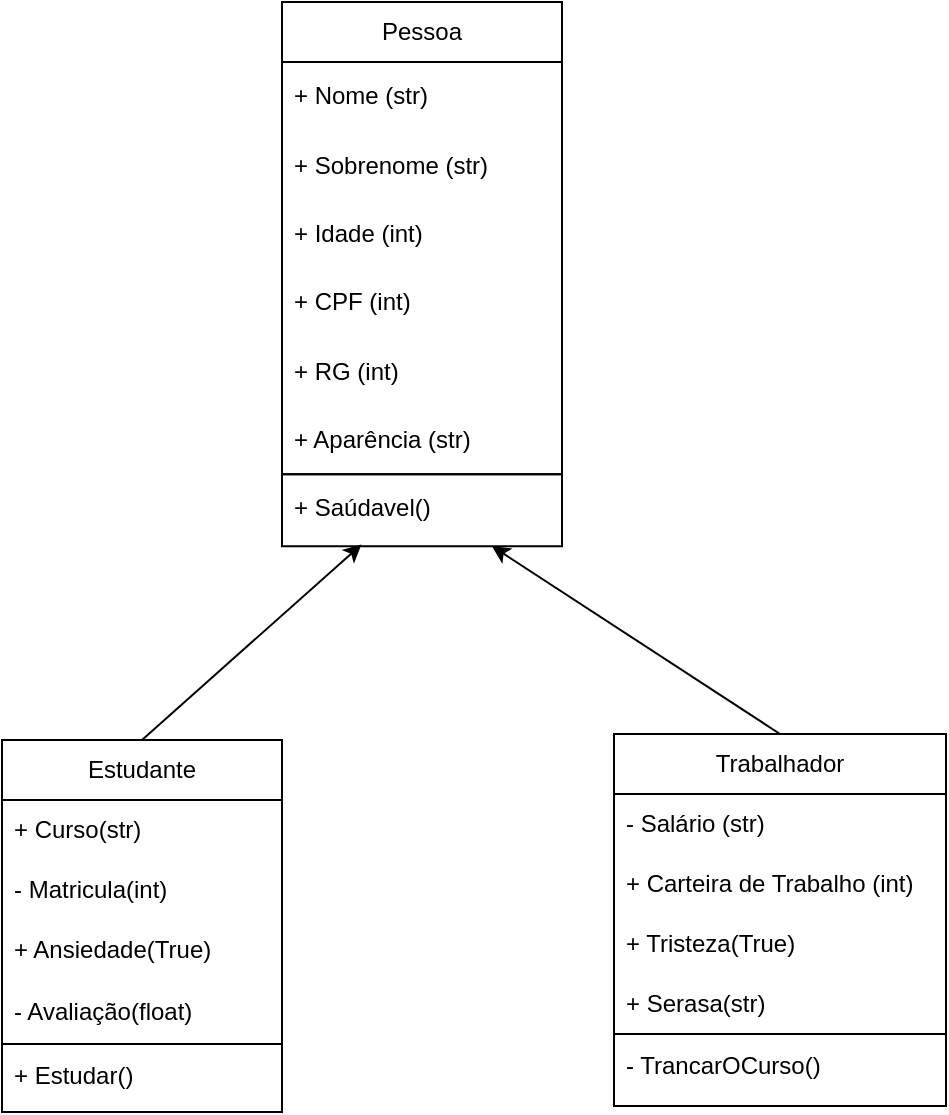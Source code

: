<mxfile version="24.6.4" type="onedrive">
  <diagram id="C5RBs43oDa-KdzZeNtuy" name="Page-1">
    <mxGraphModel grid="0" page="1" gridSize="10" guides="1" tooltips="1" connect="1" arrows="1" fold="1" pageScale="1" pageWidth="827" pageHeight="1169" background="none" math="0" shadow="0">
      <root>
        <mxCell id="WIyWlLk6GJQsqaUBKTNV-0" />
        <mxCell id="WIyWlLk6GJQsqaUBKTNV-1" parent="WIyWlLk6GJQsqaUBKTNV-0" />
        <mxCell id="pB6Fu0LWAutPY-spz3Rb-16" value="" style="endArrow=classic;html=1;rounded=0;exitX=0.5;exitY=0;exitDx=0;exitDy=0;entryX=0.75;entryY=1;entryDx=0;entryDy=0;" edge="1" parent="WIyWlLk6GJQsqaUBKTNV-1" source="pB6Fu0LWAutPY-spz3Rb-0" target="pB6Fu0LWAutPY-spz3Rb-27">
          <mxGeometry width="50" height="50" relative="1" as="geometry">
            <mxPoint x="268.64" y="279" as="sourcePoint" />
            <mxPoint x="363" y="240" as="targetPoint" />
          </mxGeometry>
        </mxCell>
        <mxCell id="pB6Fu0LWAutPY-spz3Rb-17" value="" style="endArrow=classic;html=1;rounded=0;exitX=0.5;exitY=0;exitDx=0;exitDy=0;entryX=0.284;entryY=0.977;entryDx=0;entryDy=0;entryPerimeter=0;" edge="1" parent="WIyWlLk6GJQsqaUBKTNV-1" source="pB6Fu0LWAutPY-spz3Rb-4" target="pB6Fu0LWAutPY-spz3Rb-27">
          <mxGeometry width="50" height="50" relative="1" as="geometry">
            <mxPoint x="24" y="273.3" as="sourcePoint" />
            <mxPoint x="187" y="245" as="targetPoint" />
          </mxGeometry>
        </mxCell>
        <mxCell id="pB6Fu0LWAutPY-spz3Rb-38" value="" style="group" connectable="0" vertex="1" parent="WIyWlLk6GJQsqaUBKTNV-1">
          <mxGeometry x="212" y="11" width="144" height="272.07" as="geometry" />
        </mxCell>
        <mxCell id="pB6Fu0LWAutPY-spz3Rb-19" value="" style="group" connectable="0" vertex="1" parent="pB6Fu0LWAutPY-spz3Rb-38">
          <mxGeometry width="144" height="207.22" as="geometry" />
        </mxCell>
        <mxCell id="pB6Fu0LWAutPY-spz3Rb-12" value="Pessoa" style="swimlane;fontStyle=0;childLayout=stackLayout;horizontal=1;startSize=30;horizontalStack=0;resizeParent=1;resizeParentMax=0;resizeLast=0;collapsible=1;marginBottom=0;whiteSpace=wrap;html=1;" vertex="1" parent="pB6Fu0LWAutPY-spz3Rb-19">
          <mxGeometry width="140" height="236.075" as="geometry" />
        </mxCell>
        <mxCell id="pB6Fu0LWAutPY-spz3Rb-13" value="+ Nome (str)" style="text;strokeColor=none;fillColor=none;align=left;verticalAlign=middle;spacingLeft=4;spacingRight=4;overflow=hidden;points=[[0,0.5],[1,0.5]];portConstraint=eastwest;rotatable=0;whiteSpace=wrap;html=1;" vertex="1" parent="pB6Fu0LWAutPY-spz3Rb-12">
          <mxGeometry y="30" width="140" height="34.346" as="geometry" />
        </mxCell>
        <mxCell id="pB6Fu0LWAutPY-spz3Rb-14" value="+ Sobrenome (str)" style="text;strokeColor=none;fillColor=none;align=left;verticalAlign=middle;spacingLeft=4;spacingRight=4;overflow=hidden;points=[[0,0.5],[1,0.5]];portConstraint=eastwest;rotatable=0;whiteSpace=wrap;html=1;" vertex="1" parent="pB6Fu0LWAutPY-spz3Rb-12">
          <mxGeometry y="64.346" width="140" height="34.346" as="geometry" />
        </mxCell>
        <mxCell id="pB6Fu0LWAutPY-spz3Rb-15" value="+ Idade (int)" style="text;strokeColor=none;fillColor=none;align=left;verticalAlign=middle;spacingLeft=4;spacingRight=4;overflow=hidden;points=[[0,0.5],[1,0.5]];portConstraint=eastwest;rotatable=0;whiteSpace=wrap;html=1;" vertex="1" parent="pB6Fu0LWAutPY-spz3Rb-12">
          <mxGeometry y="98.692" width="140" height="34.346" as="geometry" />
        </mxCell>
        <mxCell id="pB6Fu0LWAutPY-spz3Rb-20" value="+ CPF (int)" style="text;strokeColor=none;fillColor=none;align=left;verticalAlign=middle;spacingLeft=4;spacingRight=4;overflow=hidden;points=[[0,0.5],[1,0.5]];portConstraint=eastwest;rotatable=0;whiteSpace=wrap;html=1;" vertex="1" parent="pB6Fu0LWAutPY-spz3Rb-12">
          <mxGeometry y="133.037" width="140" height="34.346" as="geometry" />
        </mxCell>
        <mxCell id="pB6Fu0LWAutPY-spz3Rb-25" value="+ RG (int)" style="text;strokeColor=none;fillColor=none;align=left;verticalAlign=middle;spacingLeft=4;spacingRight=4;overflow=hidden;points=[[0,0.5],[1,0.5]];portConstraint=eastwest;rotatable=0;whiteSpace=wrap;html=1;" vertex="1" parent="pB6Fu0LWAutPY-spz3Rb-12">
          <mxGeometry y="167.383" width="140" height="34.346" as="geometry" />
        </mxCell>
        <mxCell id="pB6Fu0LWAutPY-spz3Rb-37" value="+ Aparência (str)" style="text;strokeColor=none;fillColor=none;align=left;verticalAlign=middle;spacingLeft=4;spacingRight=4;overflow=hidden;points=[[0,0.5],[1,0.5]];portConstraint=eastwest;rotatable=0;whiteSpace=wrap;html=1;" vertex="1" parent="pB6Fu0LWAutPY-spz3Rb-12">
          <mxGeometry y="201.729" width="140" height="34.346" as="geometry" />
        </mxCell>
        <mxCell id="pB6Fu0LWAutPY-spz3Rb-27" value="" style="swimlane;startSize=0;" vertex="1" parent="pB6Fu0LWAutPY-spz3Rb-38">
          <mxGeometry y="236.07" width="140" height="36" as="geometry" />
        </mxCell>
        <mxCell id="pB6Fu0LWAutPY-spz3Rb-29" value="+ Saúdavel()" style="text;strokeColor=none;fillColor=none;align=left;verticalAlign=middle;spacingLeft=4;spacingRight=4;overflow=hidden;points=[[0,0.5],[1,0.5]];portConstraint=eastwest;rotatable=0;whiteSpace=wrap;html=1;" vertex="1" parent="pB6Fu0LWAutPY-spz3Rb-27">
          <mxGeometry y="-1" width="140" height="35.35" as="geometry" />
        </mxCell>
        <mxCell id="pB6Fu0LWAutPY-spz3Rb-42" value="" style="group" connectable="0" vertex="1" parent="WIyWlLk6GJQsqaUBKTNV-1">
          <mxGeometry x="72" y="380" width="140" height="186" as="geometry" />
        </mxCell>
        <mxCell id="pB6Fu0LWAutPY-spz3Rb-4" value="Estudante" style="swimlane;fontStyle=0;childLayout=stackLayout;horizontal=1;startSize=30;horizontalStack=0;resizeParent=1;resizeParentMax=0;resizeLast=0;collapsible=1;marginBottom=0;whiteSpace=wrap;html=1;container=0;" vertex="1" parent="pB6Fu0LWAutPY-spz3Rb-42">
          <mxGeometry width="140" height="152" as="geometry" />
        </mxCell>
        <mxCell id="pB6Fu0LWAutPY-spz3Rb-6" value="+ Curso(str)" style="text;strokeColor=none;fillColor=none;align=left;verticalAlign=middle;spacingLeft=4;spacingRight=4;overflow=hidden;points=[[0,0.5],[1,0.5]];portConstraint=eastwest;rotatable=0;whiteSpace=wrap;html=1;" vertex="1" parent="pB6Fu0LWAutPY-spz3Rb-4">
          <mxGeometry y="30" width="140" height="30" as="geometry" />
        </mxCell>
        <mxCell id="pB6Fu0LWAutPY-spz3Rb-5" value="- Matricula(int)" style="text;strokeColor=none;fillColor=none;align=left;verticalAlign=middle;spacingLeft=4;spacingRight=4;overflow=hidden;points=[[0,0.5],[1,0.5]];portConstraint=eastwest;rotatable=0;whiteSpace=wrap;html=1;" vertex="1" parent="pB6Fu0LWAutPY-spz3Rb-4">
          <mxGeometry y="60" width="140" height="30" as="geometry" />
        </mxCell>
        <mxCell id="pB6Fu0LWAutPY-spz3Rb-40" value="+ Ansiedade(True)" style="text;strokeColor=none;fillColor=none;align=left;verticalAlign=middle;spacingLeft=4;spacingRight=4;overflow=hidden;points=[[0,0.5],[1,0.5]];portConstraint=eastwest;rotatable=0;whiteSpace=wrap;html=1;" vertex="1" parent="pB6Fu0LWAutPY-spz3Rb-4">
          <mxGeometry y="90" width="140" height="30" as="geometry" />
        </mxCell>
        <mxCell id="pB6Fu0LWAutPY-spz3Rb-7" value="- Avaliação(float)" style="text;strokeColor=none;fillColor=none;align=left;verticalAlign=middle;spacingLeft=4;spacingRight=4;overflow=hidden;points=[[0,0.5],[1,0.5]];portConstraint=eastwest;rotatable=0;whiteSpace=wrap;html=1;" vertex="1" parent="pB6Fu0LWAutPY-spz3Rb-4">
          <mxGeometry y="120" width="140" height="32" as="geometry" />
        </mxCell>
        <mxCell id="pB6Fu0LWAutPY-spz3Rb-30" value="" style="swimlane;startSize=0;" vertex="1" parent="pB6Fu0LWAutPY-spz3Rb-42">
          <mxGeometry y="152" width="140" height="34" as="geometry" />
        </mxCell>
        <mxCell id="pB6Fu0LWAutPY-spz3Rb-32" value="+ Estudar()" style="text;strokeColor=none;fillColor=none;align=left;verticalAlign=middle;spacingLeft=4;spacingRight=4;overflow=hidden;points=[[0,0.5],[1,0.5]];portConstraint=eastwest;rotatable=0;whiteSpace=wrap;html=1;" vertex="1" parent="pB6Fu0LWAutPY-spz3Rb-30">
          <mxGeometry width="140" height="32" as="geometry" />
        </mxCell>
        <mxCell id="pB6Fu0LWAutPY-spz3Rb-44" value="" style="group" connectable="0" vertex="1" parent="WIyWlLk6GJQsqaUBKTNV-1">
          <mxGeometry x="378" y="377" width="166" height="186" as="geometry" />
        </mxCell>
        <mxCell id="pB6Fu0LWAutPY-spz3Rb-0" value="Trabalhador" style="swimlane;fontStyle=0;childLayout=stackLayout;horizontal=1;startSize=30;horizontalStack=0;resizeParent=1;resizeParentMax=0;resizeLast=0;collapsible=1;marginBottom=0;whiteSpace=wrap;html=1;" vertex="1" parent="pB6Fu0LWAutPY-spz3Rb-44">
          <mxGeometry width="166" height="150" as="geometry" />
        </mxCell>
        <mxCell id="pB6Fu0LWAutPY-spz3Rb-1" value="- Salário (str)" style="text;strokeColor=none;fillColor=none;align=left;verticalAlign=middle;spacingLeft=4;spacingRight=4;overflow=hidden;points=[[0,0.5],[1,0.5]];portConstraint=eastwest;rotatable=0;whiteSpace=wrap;html=1;" vertex="1" parent="pB6Fu0LWAutPY-spz3Rb-0">
          <mxGeometry y="30" width="166" height="30" as="geometry" />
        </mxCell>
        <mxCell id="pB6Fu0LWAutPY-spz3Rb-2" value="+ Carteira de Trabalho (int)" style="text;strokeColor=none;fillColor=none;align=left;verticalAlign=middle;spacingLeft=4;spacingRight=4;overflow=hidden;points=[[0,0.5],[1,0.5]];portConstraint=eastwest;rotatable=0;whiteSpace=wrap;html=1;" vertex="1" parent="pB6Fu0LWAutPY-spz3Rb-0">
          <mxGeometry y="60" width="166" height="30" as="geometry" />
        </mxCell>
        <mxCell id="pB6Fu0LWAutPY-spz3Rb-3" value="+ Tristeza(True)" style="text;strokeColor=none;fillColor=none;align=left;verticalAlign=middle;spacingLeft=4;spacingRight=4;overflow=hidden;points=[[0,0.5],[1,0.5]];portConstraint=eastwest;rotatable=0;whiteSpace=wrap;html=1;" vertex="1" parent="pB6Fu0LWAutPY-spz3Rb-0">
          <mxGeometry y="90" width="166" height="30" as="geometry" />
        </mxCell>
        <mxCell id="pB6Fu0LWAutPY-spz3Rb-43" value="+ Serasa(str)" style="text;strokeColor=none;fillColor=none;align=left;verticalAlign=middle;spacingLeft=4;spacingRight=4;overflow=hidden;points=[[0,0.5],[1,0.5]];portConstraint=eastwest;rotatable=0;whiteSpace=wrap;html=1;" vertex="1" parent="pB6Fu0LWAutPY-spz3Rb-0">
          <mxGeometry y="120" width="166" height="30" as="geometry" />
        </mxCell>
        <mxCell id="pB6Fu0LWAutPY-spz3Rb-33" value="" style="swimlane;startSize=0;" vertex="1" parent="pB6Fu0LWAutPY-spz3Rb-44">
          <mxGeometry y="150" width="166" height="36" as="geometry" />
        </mxCell>
        <mxCell id="pB6Fu0LWAutPY-spz3Rb-34" value="- TrancarOCurso()" style="text;strokeColor=none;fillColor=none;align=left;verticalAlign=middle;spacingLeft=4;spacingRight=4;overflow=hidden;points=[[0,0.5],[1,0.5]];portConstraint=eastwest;rotatable=0;whiteSpace=wrap;html=1;" vertex="1" parent="pB6Fu0LWAutPY-spz3Rb-33">
          <mxGeometry width="166" height="32" as="geometry" />
        </mxCell>
      </root>
    </mxGraphModel>
  </diagram>
</mxfile>
